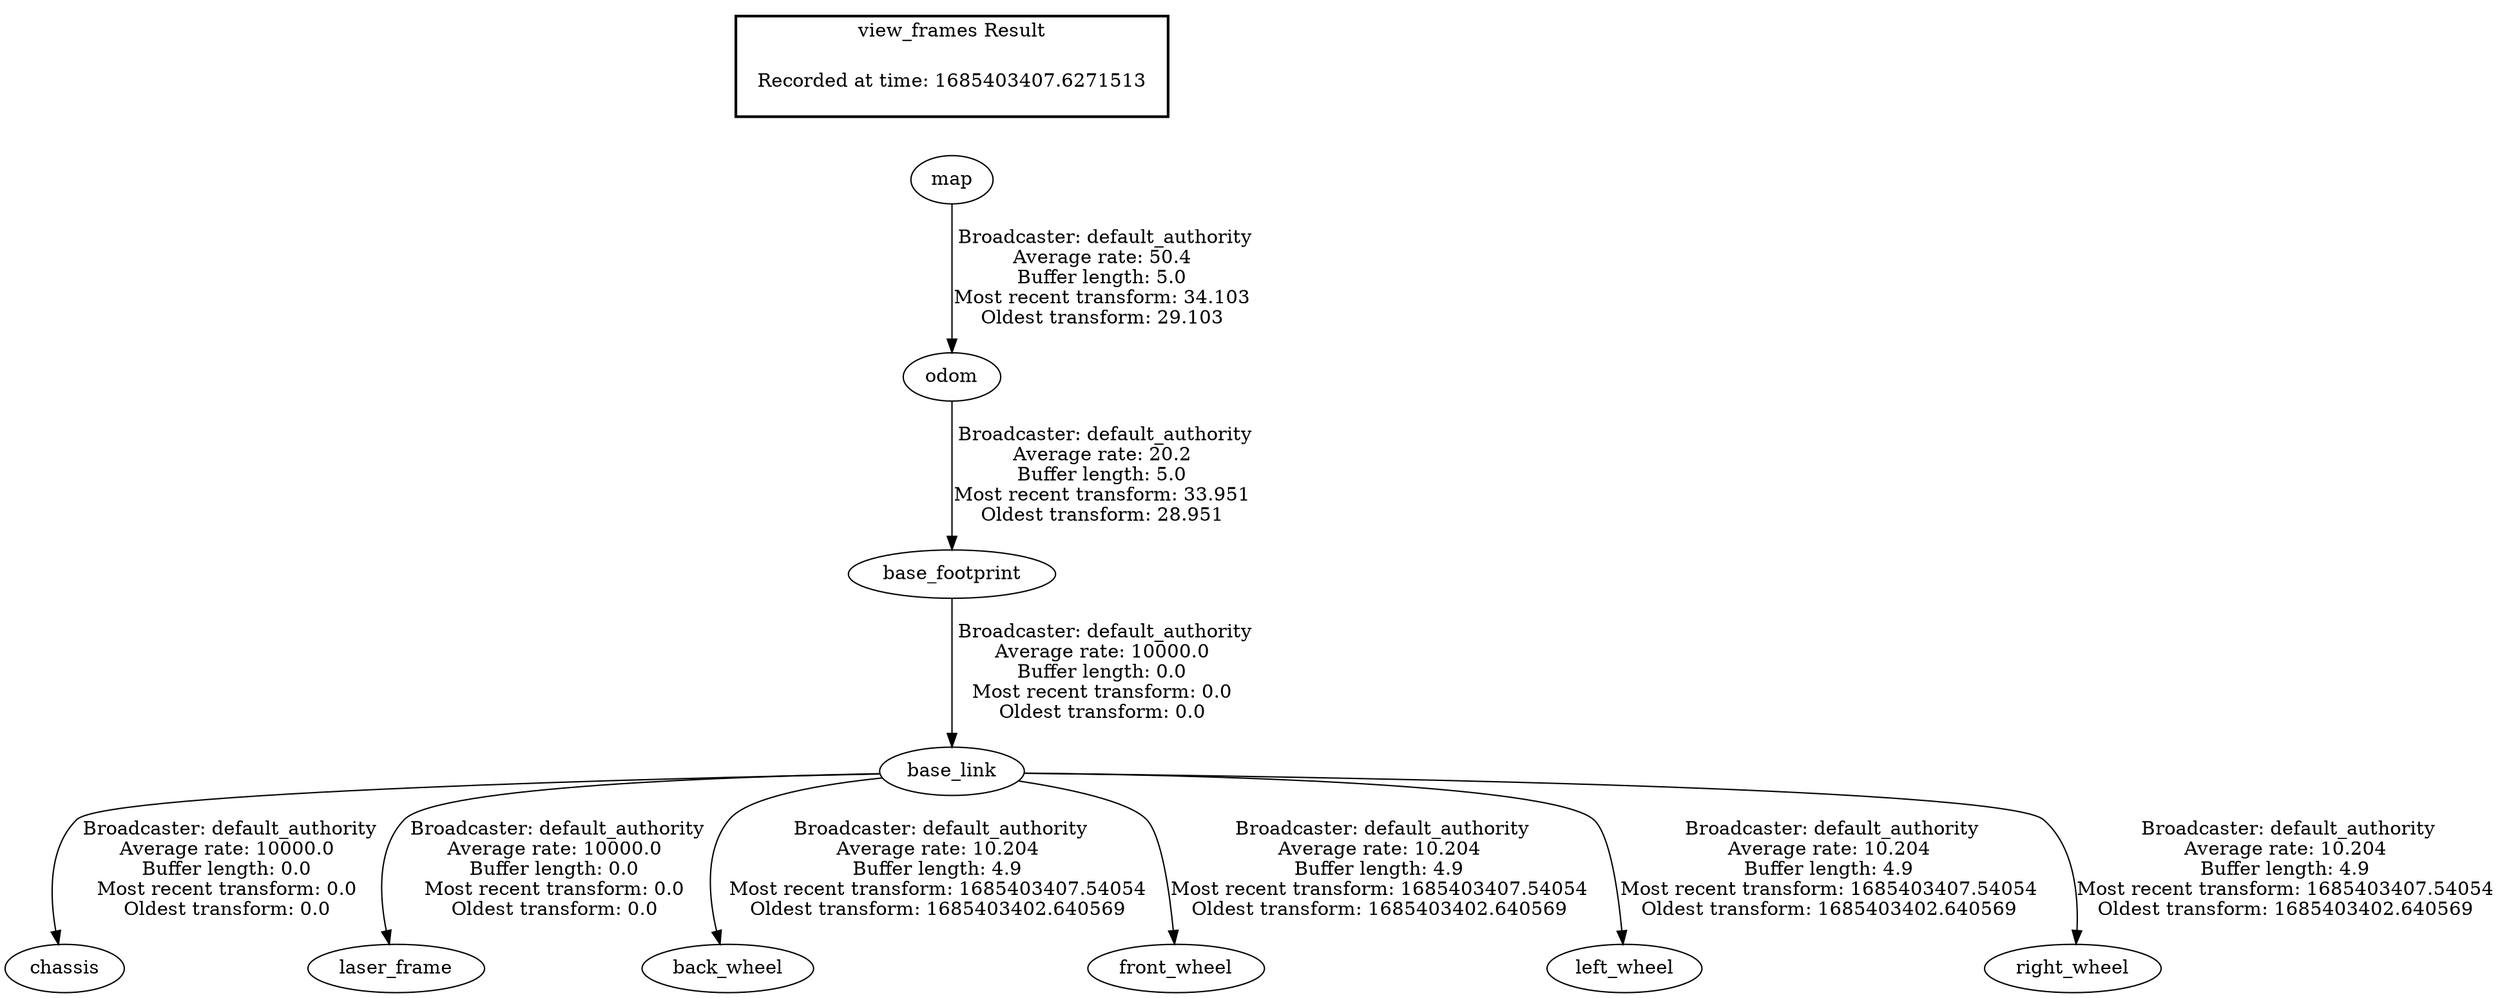 digraph G {
"odom" -> "base_footprint"[label=" Broadcaster: default_authority\nAverage rate: 20.2\nBuffer length: 5.0\nMost recent transform: 33.951\nOldest transform: 28.951\n"];
"map" -> "odom"[label=" Broadcaster: default_authority\nAverage rate: 50.4\nBuffer length: 5.0\nMost recent transform: 34.103\nOldest transform: 29.103\n"];
"base_footprint" -> "base_link"[label=" Broadcaster: default_authority\nAverage rate: 10000.0\nBuffer length: 0.0\nMost recent transform: 0.0\nOldest transform: 0.0\n"];
"base_link" -> "chassis"[label=" Broadcaster: default_authority\nAverage rate: 10000.0\nBuffer length: 0.0\nMost recent transform: 0.0\nOldest transform: 0.0\n"];
"base_link" -> "laser_frame"[label=" Broadcaster: default_authority\nAverage rate: 10000.0\nBuffer length: 0.0\nMost recent transform: 0.0\nOldest transform: 0.0\n"];
"base_link" -> "back_wheel"[label=" Broadcaster: default_authority\nAverage rate: 10.204\nBuffer length: 4.9\nMost recent transform: 1685403407.54054\nOldest transform: 1685403402.640569\n"];
"base_link" -> "front_wheel"[label=" Broadcaster: default_authority\nAverage rate: 10.204\nBuffer length: 4.9\nMost recent transform: 1685403407.54054\nOldest transform: 1685403402.640569\n"];
"base_link" -> "left_wheel"[label=" Broadcaster: default_authority\nAverage rate: 10.204\nBuffer length: 4.9\nMost recent transform: 1685403407.54054\nOldest transform: 1685403402.640569\n"];
"base_link" -> "right_wheel"[label=" Broadcaster: default_authority\nAverage rate: 10.204\nBuffer length: 4.9\nMost recent transform: 1685403407.54054\nOldest transform: 1685403402.640569\n"];
edge [style=invis];
 subgraph cluster_legend { style=bold; color=black; label ="view_frames Result";
"Recorded at time: 1685403407.6271513"[ shape=plaintext ] ;
}->"map";
}